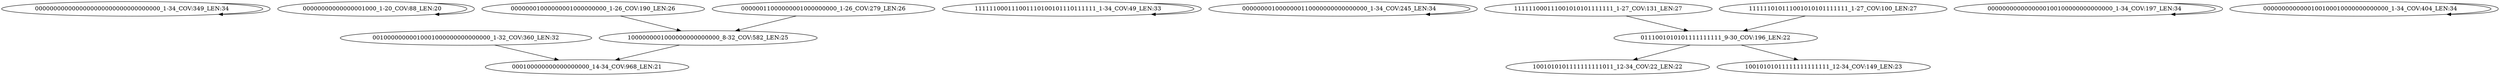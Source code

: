 digraph G {
    "0000000000000000000000000000000000_1-34_COV:349_LEN:34" -> "0000000000000000000000000000000000_1-34_COV:349_LEN:34";
    "00000000000000001000_1-20_COV:88_LEN:20" -> "00000000000000001000_1-20_COV:88_LEN:20";
    "00100000000010001000000000000000_1-32_COV:360_LEN:32" -> "000100000000000000000_14-34_COV:968_LEN:21";
    "111111000111001110100101110111111_1-34_COV:49_LEN:33" -> "111111000111001110100101110111111_1-34_COV:49_LEN:33";
    "0000000010000000110000000000000000_1-34_COV:245_LEN:34" -> "0000000010000000110000000000000000_1-34_COV:245_LEN:34";
    "111111000111001010101111111_1-27_COV:131_LEN:27" -> "0111001010101111111111_9-30_COV:196_LEN:22";
    "0000000000000000100100000000000000_1-34_COV:197_LEN:34" -> "0000000000000000100100000000000000_1-34_COV:197_LEN:34";
    "111111010111001010101111111_1-27_COV:100_LEN:27" -> "0111001010101111111111_9-30_COV:196_LEN:22";
    "1000000001000000000000000_8-32_COV:582_LEN:25" -> "000100000000000000000_14-34_COV:968_LEN:21";
    "0000000000000100100010000000000000_1-34_COV:404_LEN:34" -> "0000000000000100100010000000000000_1-34_COV:404_LEN:34";
    "0111001010101111111111_9-30_COV:196_LEN:22" -> "1001010101111111111011_12-34_COV:22_LEN:22";
    "0111001010101111111111_9-30_COV:196_LEN:22" -> "10010101011111111111111_12-34_COV:149_LEN:23";
    "00000001000000001000000000_1-26_COV:190_LEN:26" -> "1000000001000000000000000_8-32_COV:582_LEN:25";
    "00000011000000001000000000_1-26_COV:279_LEN:26" -> "1000000001000000000000000_8-32_COV:582_LEN:25";
}
